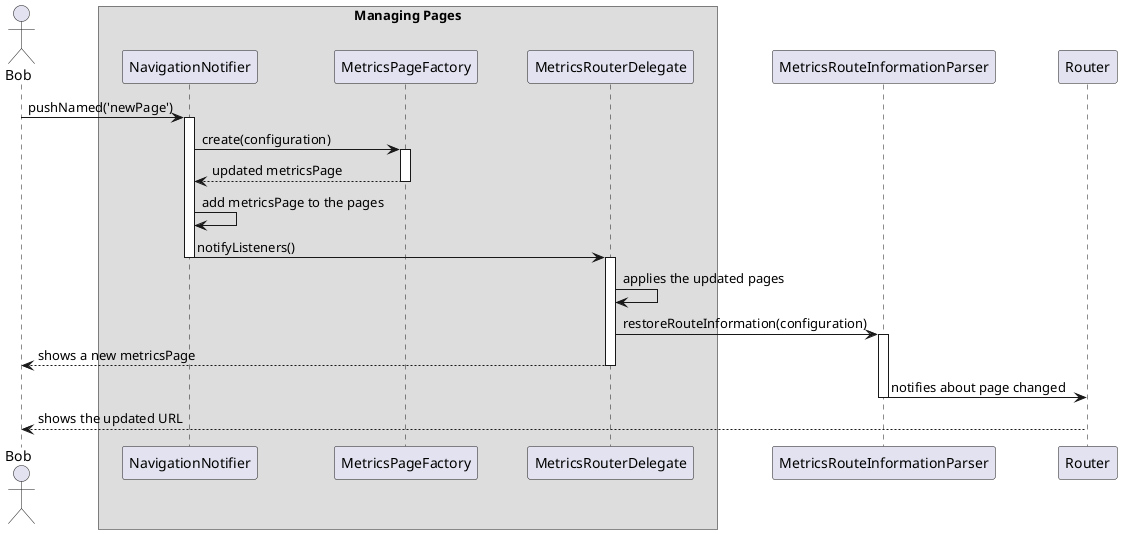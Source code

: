 @startuml internal_navigation_sequence_diagram
skinparam ParticipantPadding 20
skinparam BoxPadding 10

actor Bob



box Managing Pages
participant NavigationNotifier
participant MetricsPageFactory
participant MetricsRouterDelegate
endbox

participant MetricsRouteInformationParser

participant Router

Bob -> NavigationNotifier : pushNamed('newPage')
activate NavigationNotifier

NavigationNotifier -> MetricsPageFactory : create(configuration)
activate MetricsPageFactory

return updated metricsPage

NavigationNotifier -> NavigationNotifier : add metricsPage to the pages

NavigationNotifier -> MetricsRouterDelegate : notifyListeners()
deactivate NavigationNotifier
activate MetricsRouterDelegate

MetricsRouterDelegate -> MetricsRouterDelegate: applies the updated pages

MetricsRouterDelegate -> MetricsRouteInformationParser : restoreRouteInformation(configuration)
activate MetricsRouteInformationParser

MetricsRouterDelegate --> Bob : shows a new metricsPage
deactivate MetricsRouterDelegate

MetricsRouteInformationParser -> Router : notifies about page changed
deactivate MetricsRouteInformationParser

Router -->  Bob : shows the updated URL
deactivate Router

@enduml
